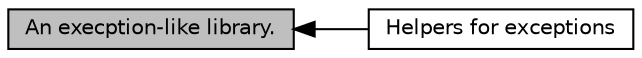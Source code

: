 digraph "An execption-like library."
{
  edge [fontname="Helvetica",fontsize="10",labelfontname="Helvetica",labelfontsize="10"];
  node [fontname="Helvetica",fontsize="10",shape=record];
  rankdir=LR;
  Node1 [label="Helpers for exceptions",height=0.2,width=0.4,color="black", fillcolor="white", style="filled",URL="$group__helpers.html",tooltip="These are some internal helpers, not part of the public API. "];
  Node0 [label="An execption-like library.",height=0.2,width=0.4,color="black", fillcolor="grey75", style="filled", fontcolor="black"];
  Node0->Node1 [shape=plaintext, dir="back", style="solid"];
}
